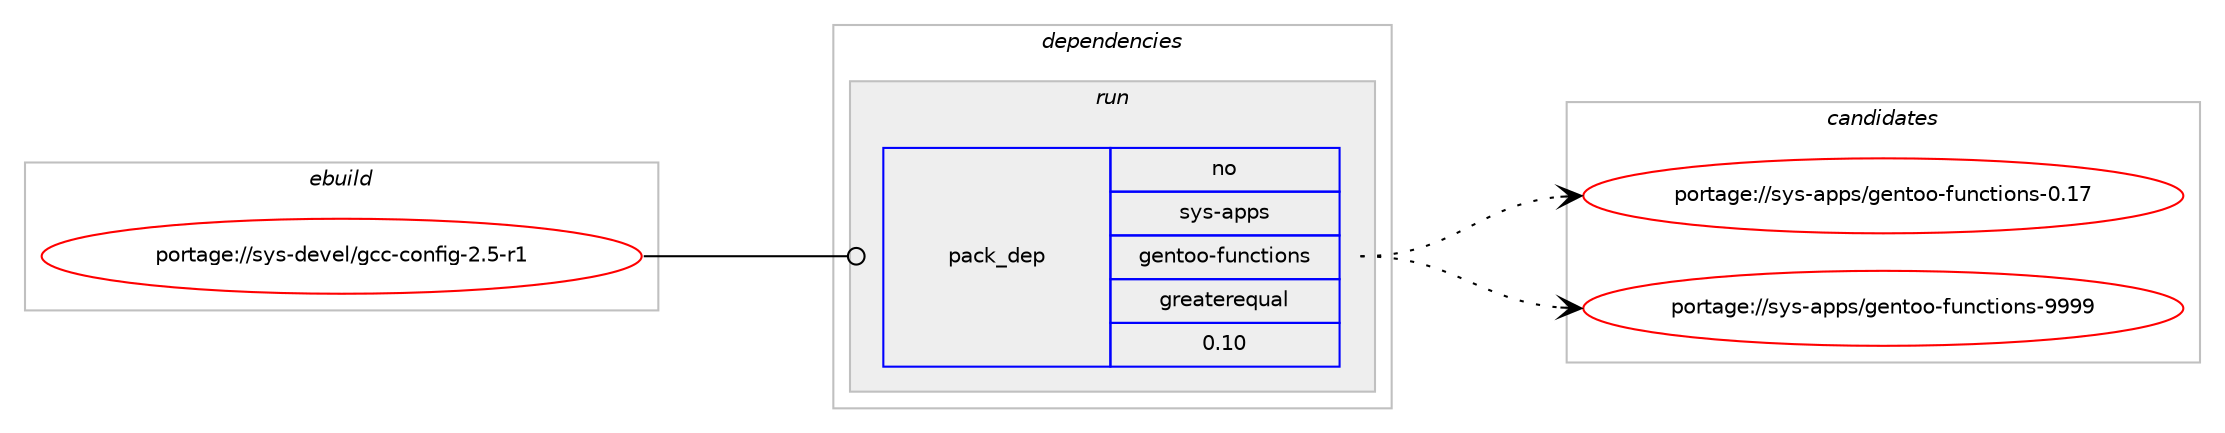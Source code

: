 digraph prolog {

# *************
# Graph options
# *************

newrank=true;
concentrate=true;
compound=true;
graph [rankdir=LR,fontname=Helvetica,fontsize=10,ranksep=1.5];#, ranksep=2.5, nodesep=0.2];
edge  [arrowhead=vee];
node  [fontname=Helvetica,fontsize=10];

# **********
# The ebuild
# **********

subgraph cluster_leftcol {
color=gray;
rank=same;
label=<<i>ebuild</i>>;
id [label="portage://sys-devel/gcc-config-2.5-r1", color=red, width=4, href="../sys-devel/gcc-config-2.5-r1.svg"];
}

# ****************
# The dependencies
# ****************

subgraph cluster_midcol {
color=gray;
label=<<i>dependencies</i>>;
subgraph cluster_compile {
fillcolor="#eeeeee";
style=filled;
label=<<i>compile</i>>;
}
subgraph cluster_compileandrun {
fillcolor="#eeeeee";
style=filled;
label=<<i>compile and run</i>>;
}
subgraph cluster_run {
fillcolor="#eeeeee";
style=filled;
label=<<i>run</i>>;
subgraph pack1064 {
dependency1103 [label=<<TABLE BORDER="0" CELLBORDER="1" CELLSPACING="0" CELLPADDING="4" WIDTH="220"><TR><TD ROWSPAN="6" CELLPADDING="30">pack_dep</TD></TR><TR><TD WIDTH="110">no</TD></TR><TR><TD>sys-apps</TD></TR><TR><TD>gentoo-functions</TD></TR><TR><TD>greaterequal</TD></TR><TR><TD>0.10</TD></TR></TABLE>>, shape=none, color=blue];
}
id:e -> dependency1103:w [weight=20,style="solid",arrowhead="odot"];
}
}

# **************
# The candidates
# **************

subgraph cluster_choices {
rank=same;
color=gray;
label=<<i>candidates</i>>;

subgraph choice1064 {
color=black;
nodesep=1;
choice11512111545971121121154710310111011611111145102117110991161051111101154548464955 [label="portage://sys-apps/gentoo-functions-0.17", color=red, width=4,href="../sys-apps/gentoo-functions-0.17.svg"];
choice11512111545971121121154710310111011611111145102117110991161051111101154557575757 [label="portage://sys-apps/gentoo-functions-9999", color=red, width=4,href="../sys-apps/gentoo-functions-9999.svg"];
dependency1103:e -> choice11512111545971121121154710310111011611111145102117110991161051111101154548464955:w [style=dotted,weight="100"];
dependency1103:e -> choice11512111545971121121154710310111011611111145102117110991161051111101154557575757:w [style=dotted,weight="100"];
}
}

}

